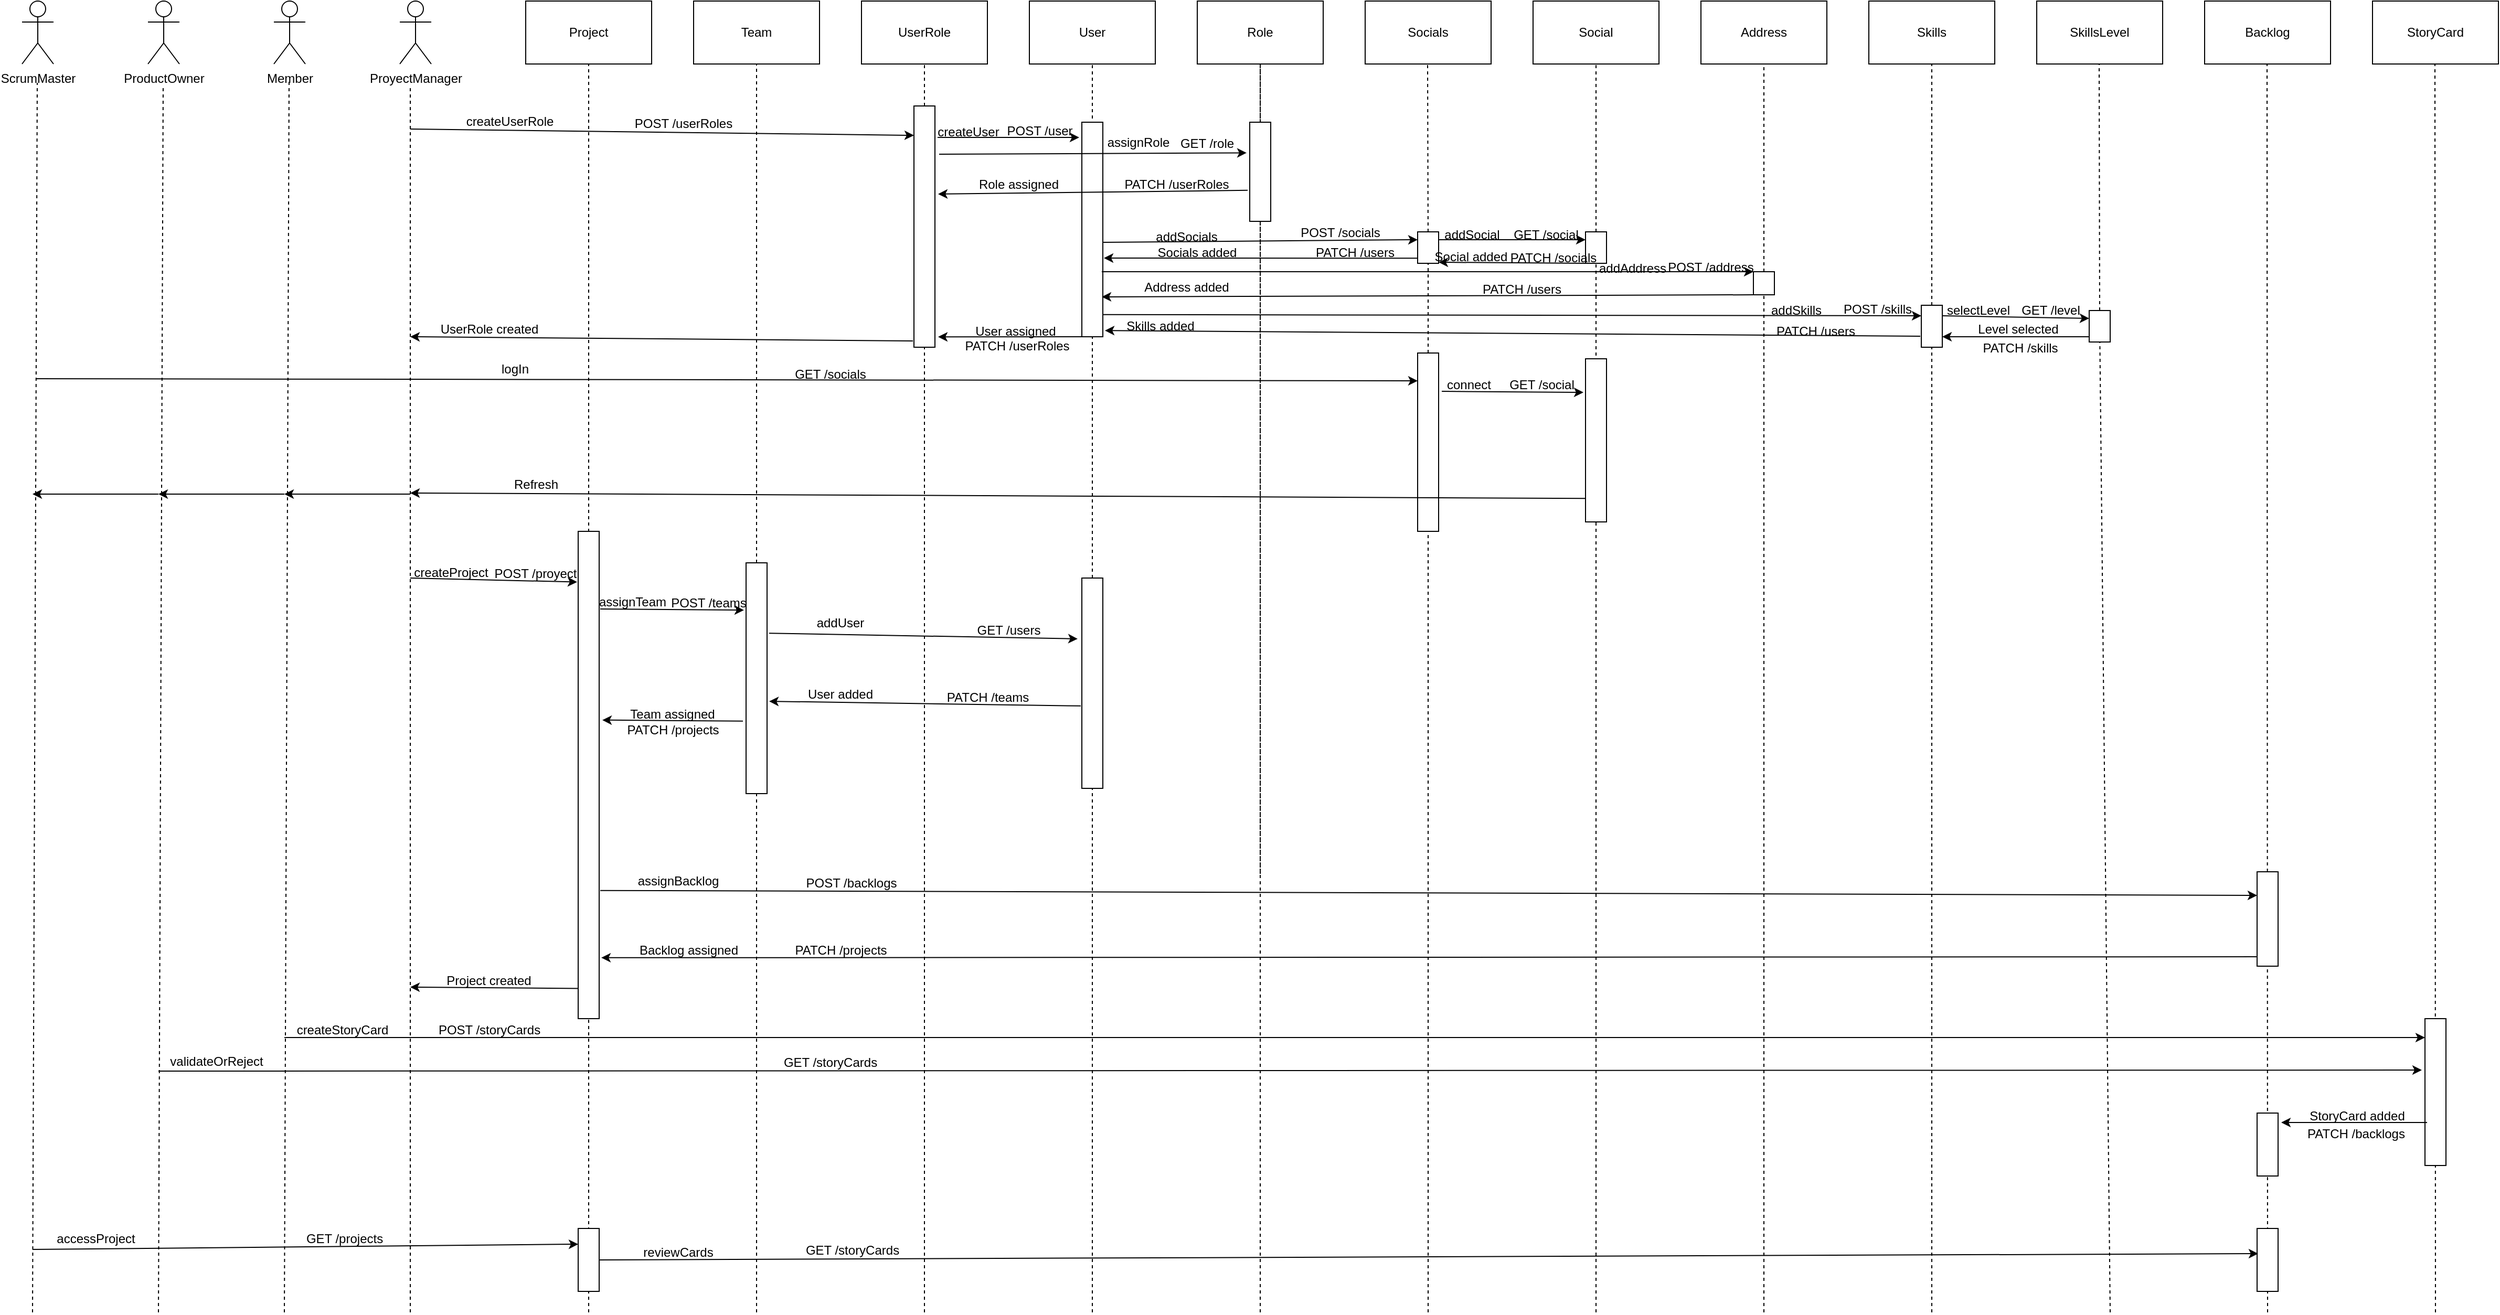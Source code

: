 <mxfile version="22.0.2" type="google">
  <diagram id="R2lEEEUBdFMjLlhIrx00" name="Page-1">
    <mxGraphModel grid="1" page="1" gridSize="10" guides="1" tooltips="1" connect="1" arrows="1" fold="1" pageScale="1" pageWidth="850" pageHeight="1100" math="0" shadow="0" extFonts="Permanent Marker^https://fonts.googleapis.com/css?family=Permanent+Marker">
      <root>
        <mxCell id="0" />
        <mxCell id="1" parent="0" />
        <mxCell id="2v5rbHpj_oHek1u_Qf7X-40" value="" style="edgeStyle=none;orthogonalLoop=1;jettySize=auto;html=1;rounded=0;exitX=0.15;exitY=0.9;exitDx=0;exitDy=0;exitPerimeter=0;entryX=1.1;entryY=0.875;entryDx=0;entryDy=0;entryPerimeter=0;" edge="1" parent="1" source="2v5rbHpj_oHek1u_Qf7X-35" target="cwFyzIeWrkFDfeEDFG0j-2">
          <mxGeometry width="100" relative="1" as="geometry">
            <mxPoint x="1340" y="910" as="sourcePoint" />
            <mxPoint x="840" y="900" as="targetPoint" />
            <Array as="points" />
          </mxGeometry>
        </mxCell>
        <mxCell id="2v5rbHpj_oHek1u_Qf7X-8" value="" style="endArrow=classic;html=1;rounded=0;entryX=0;entryY=0.25;entryDx=0;entryDy=0;exitX=1;exitY=0.897;exitDx=0;exitDy=0;exitPerimeter=0;" edge="1" parent="1" source="P4hTgr7oFE-vMmbrQz0E-50" target="2v5rbHpj_oHek1u_Qf7X-6">
          <mxGeometry width="50" height="50" relative="1" as="geometry">
            <mxPoint x="400" y="286.938" as="sourcePoint" />
            <mxPoint x="1182" y="284.5" as="targetPoint" />
          </mxGeometry>
        </mxCell>
        <mxCell id="P4hTgr7oFE-vMmbrQz0E-67" value="" style="endArrow=none;dashed=1;html=1;rounded=0;" edge="1" parent="1" target="P4hTgr7oFE-vMmbrQz0E-63">
          <mxGeometry width="50" height="50" relative="1" as="geometry">
            <mxPoint x="910" y="1240" as="sourcePoint" />
            <mxPoint x="909.5" y="54.5" as="targetPoint" />
          </mxGeometry>
        </mxCell>
        <mxCell id="P4hTgr7oFE-vMmbrQz0E-53" value="" style="endArrow=classic;html=1;rounded=0;entryX=1.15;entryY=0.957;entryDx=0;entryDy=0;entryPerimeter=0;exitX=0.05;exitY=1;exitDx=0;exitDy=0;exitPerimeter=0;" edge="1" parent="1" source="P4hTgr7oFE-vMmbrQz0E-50" target="P4hTgr7oFE-vMmbrQz0E-39">
          <mxGeometry width="50" height="50" relative="1" as="geometry">
            <mxPoint x="421" y="307.934" as="sourcePoint" />
            <mxPoint x="280" y="307" as="targetPoint" />
          </mxGeometry>
        </mxCell>
        <mxCell id="cwFyzIeWrkFDfeEDFG0j-12" value="" style="endArrow=none;dashed=1;html=1;rounded=0;" edge="1" parent="1">
          <mxGeometry width="50" height="50" relative="1" as="geometry">
            <mxPoint x="-50" y="1240" as="sourcePoint" />
            <mxPoint x="-50" y="50" as="targetPoint" />
          </mxGeometry>
        </mxCell>
        <mxCell id="cwFyzIeWrkFDfeEDFG0j-3" value="" style="endArrow=none;dashed=1;html=1;rounded=0;" edge="1" parent="1">
          <mxGeometry width="50" height="50" relative="1" as="geometry">
            <mxPoint x="-220" y="1240" as="sourcePoint" />
            <mxPoint x="-220" y="70" as="targetPoint" />
          </mxGeometry>
        </mxCell>
        <mxCell id="cwFyzIeWrkFDfeEDFG0j-5" value="" style="endArrow=classic;html=1;rounded=0;entryX=-0.05;entryY=0.104;entryDx=0;entryDy=0;entryPerimeter=0;" edge="1" parent="1" target="cwFyzIeWrkFDfeEDFG0j-2">
          <mxGeometry width="50" height="50" relative="1" as="geometry">
            <mxPoint x="-220" y="540" as="sourcePoint" />
            <mxPoint x="-110" y="630" as="targetPoint" />
          </mxGeometry>
        </mxCell>
        <mxCell id="cwFyzIeWrkFDfeEDFG0j-9" value="ProyectManager" style="shape=umlActor;verticalLabelPosition=bottom;verticalAlign=top;html=1;outlineConnect=0;" vertex="1" parent="1">
          <mxGeometry x="-230" y="-10" width="30" height="60" as="geometry" />
        </mxCell>
        <mxCell id="cwFyzIeWrkFDfeEDFG0j-15" value="" style="endArrow=none;dashed=1;html=1;rounded=0;" edge="1" parent="1" source="P4hTgr7oFE-vMmbrQz0E-6">
          <mxGeometry width="50" height="50" relative="1" as="geometry">
            <mxPoint x="110" y="822" as="sourcePoint" />
            <mxPoint x="110" y="50" as="targetPoint" />
          </mxGeometry>
        </mxCell>
        <mxCell id="cwFyzIeWrkFDfeEDFG0j-16" value="" style="endArrow=none;dashed=1;html=1;rounded=0;" edge="1" parent="1" source="P4hTgr7oFE-vMmbrQz0E-14">
          <mxGeometry width="50" height="50" relative="1" as="geometry">
            <mxPoint x="430" y="822" as="sourcePoint" />
            <mxPoint x="430" y="50" as="targetPoint" />
          </mxGeometry>
        </mxCell>
        <mxCell id="cwFyzIeWrkFDfeEDFG0j-17" value="" style="endArrow=none;dashed=1;html=1;rounded=0;" edge="1" parent="1">
          <mxGeometry width="50" height="50" relative="1" as="geometry">
            <mxPoint x="590" y="822" as="sourcePoint" />
            <mxPoint x="590" y="50" as="targetPoint" />
          </mxGeometry>
        </mxCell>
        <mxCell id="cwFyzIeWrkFDfeEDFG0j-18" value="" style="endArrow=none;dashed=1;html=1;rounded=0;" edge="1" parent="1" source="P4hTgr7oFE-vMmbrQz0E-46">
          <mxGeometry width="50" height="50" relative="1" as="geometry">
            <mxPoint x="590" y="822" as="sourcePoint" />
            <mxPoint x="590" y="50" as="targetPoint" />
          </mxGeometry>
        </mxCell>
        <mxCell id="cwFyzIeWrkFDfeEDFG0j-19" value="" style="endArrow=none;dashed=1;html=1;rounded=0;" edge="1" parent="1" source="P4hTgr7oFE-vMmbrQz0E-78">
          <mxGeometry width="50" height="50" relative="1" as="geometry">
            <mxPoint x="1070" y="822" as="sourcePoint" />
            <mxPoint x="1070" y="50" as="targetPoint" />
          </mxGeometry>
        </mxCell>
        <mxCell id="P4hTgr7oFE-vMmbrQz0E-1" value="Project" style="rounded=0;whiteSpace=wrap;html=1;" vertex="1" parent="1">
          <mxGeometry x="-110" y="-10" width="120" height="60" as="geometry" />
        </mxCell>
        <mxCell id="P4hTgr7oFE-vMmbrQz0E-2" value="createProject" style="text;html=1;strokeColor=none;fillColor=none;align=center;verticalAlign=middle;whiteSpace=wrap;rounded=0;" vertex="1" parent="1">
          <mxGeometry x="-211" y="520" width="60" height="30" as="geometry" />
        </mxCell>
        <mxCell id="P4hTgr7oFE-vMmbrQz0E-3" value="" style="endArrow=none;dashed=1;html=1;rounded=0;" edge="1" parent="1" target="cwFyzIeWrkFDfeEDFG0j-2">
          <mxGeometry width="50" height="50" relative="1" as="geometry">
            <mxPoint x="-50" y="775.5" as="sourcePoint" />
            <mxPoint x="-50" y="50" as="targetPoint" />
          </mxGeometry>
        </mxCell>
        <mxCell id="P4hTgr7oFE-vMmbrQz0E-4" value="" style="endArrow=classic;html=1;rounded=0;exitX=0.05;exitY=0.938;exitDx=0;exitDy=0;exitPerimeter=0;" edge="1" parent="1" source="cwFyzIeWrkFDfeEDFG0j-2">
          <mxGeometry width="50" height="50" relative="1" as="geometry">
            <mxPoint x="-120" y="690" as="sourcePoint" />
            <mxPoint x="-220" y="930" as="targetPoint" />
          </mxGeometry>
        </mxCell>
        <mxCell id="P4hTgr7oFE-vMmbrQz0E-5" value="Project created" style="text;html=1;strokeColor=none;fillColor=none;align=center;verticalAlign=middle;whiteSpace=wrap;rounded=0;" vertex="1" parent="1">
          <mxGeometry x="-190" y="909" width="90" height="30" as="geometry" />
        </mxCell>
        <mxCell id="P4hTgr7oFE-vMmbrQz0E-7" value="" style="endArrow=none;dashed=1;html=1;rounded=0;" edge="1" parent="1" target="P4hTgr7oFE-vMmbrQz0E-6">
          <mxGeometry width="50" height="50" relative="1" as="geometry">
            <mxPoint x="110" y="1240" as="sourcePoint" />
            <mxPoint x="110" y="50" as="targetPoint" />
          </mxGeometry>
        </mxCell>
        <mxCell id="P4hTgr7oFE-vMmbrQz0E-6" value="" style="rounded=0;whiteSpace=wrap;html=1;" vertex="1" parent="1">
          <mxGeometry x="100" y="525.5" width="20" height="220" as="geometry" />
        </mxCell>
        <mxCell id="P4hTgr7oFE-vMmbrQz0E-9" value="Team" style="rounded=0;whiteSpace=wrap;html=1;" vertex="1" parent="1">
          <mxGeometry x="50" y="-10" width="120" height="60" as="geometry" />
        </mxCell>
        <mxCell id="P4hTgr7oFE-vMmbrQz0E-10" value="" style="endArrow=classic;html=1;rounded=0;exitX=1.05;exitY=0.193;exitDx=0;exitDy=0;exitPerimeter=0;entryX=-0.1;entryY=0.205;entryDx=0;entryDy=0;entryPerimeter=0;" edge="1" parent="1" target="P4hTgr7oFE-vMmbrQz0E-6">
          <mxGeometry width="50" height="50" relative="1" as="geometry">
            <mxPoint x="-39" y="569.54" as="sourcePoint" />
            <mxPoint x="120" y="615.5" as="targetPoint" />
          </mxGeometry>
        </mxCell>
        <mxCell id="P4hTgr7oFE-vMmbrQz0E-11" value="assignTeam" style="text;html=1;strokeColor=none;fillColor=none;align=center;verticalAlign=middle;whiteSpace=wrap;rounded=0;" vertex="1" parent="1">
          <mxGeometry x="-38" y="547.5" width="60" height="30" as="geometry" />
        </mxCell>
        <mxCell id="P4hTgr7oFE-vMmbrQz0E-12" value="" style="endArrow=classic;html=1;rounded=0;entryX=1.15;entryY=0.571;entryDx=0;entryDy=0;entryPerimeter=0;exitX=-0.15;exitY=0.686;exitDx=0;exitDy=0;exitPerimeter=0;" edge="1" parent="1" source="P4hTgr7oFE-vMmbrQz0E-6">
          <mxGeometry width="50" height="50" relative="1" as="geometry">
            <mxPoint x="70" y="665.5" as="sourcePoint" />
            <mxPoint x="-37" y="675.38" as="targetPoint" />
          </mxGeometry>
        </mxCell>
        <mxCell id="P4hTgr7oFE-vMmbrQz0E-13" value="Team assigned" style="text;html=1;strokeColor=none;fillColor=none;align=center;verticalAlign=middle;whiteSpace=wrap;rounded=0;" vertex="1" parent="1">
          <mxGeometry x="-15" y="654.5" width="90" height="30" as="geometry" />
        </mxCell>
        <mxCell id="P4hTgr7oFE-vMmbrQz0E-15" value="Socials" style="rounded=0;whiteSpace=wrap;html=1;" vertex="1" parent="1">
          <mxGeometry x="690" y="-10" width="120" height="60" as="geometry" />
        </mxCell>
        <mxCell id="P4hTgr7oFE-vMmbrQz0E-17" value="" style="endArrow=none;dashed=1;html=1;rounded=0;" edge="1" parent="1" source="P4hTgr7oFE-vMmbrQz0E-61">
          <mxGeometry width="50" height="50" relative="1" as="geometry">
            <mxPoint x="749.5" y="820.5" as="sourcePoint" />
            <mxPoint x="749.5" y="49.5" as="targetPoint" />
          </mxGeometry>
        </mxCell>
        <mxCell id="P4hTgr7oFE-vMmbrQz0E-19" value="" style="endArrow=none;dashed=1;html=1;rounded=0;" edge="1" parent="1" target="P4hTgr7oFE-vMmbrQz0E-18">
          <mxGeometry width="50" height="50" relative="1" as="geometry">
            <mxPoint x="750" y="1240" as="sourcePoint" />
            <mxPoint x="749.5" y="54" as="targetPoint" />
          </mxGeometry>
        </mxCell>
        <mxCell id="P4hTgr7oFE-vMmbrQz0E-18" value="" style="rounded=0;whiteSpace=wrap;html=1;" vertex="1" parent="1">
          <mxGeometry x="740" y="325.5" width="20" height="170" as="geometry" />
        </mxCell>
        <mxCell id="P4hTgr7oFE-vMmbrQz0E-21" value="logIn" style="text;html=1;strokeColor=none;fillColor=none;align=center;verticalAlign=middle;whiteSpace=wrap;rounded=0;" vertex="1" parent="1">
          <mxGeometry x="-150" y="325.5" width="60" height="30" as="geometry" />
        </mxCell>
        <mxCell id="P4hTgr7oFE-vMmbrQz0E-23" value="Refresh" style="text;html=1;strokeColor=none;fillColor=none;align=center;verticalAlign=middle;whiteSpace=wrap;rounded=0;" vertex="1" parent="1">
          <mxGeometry x="-130" y="435.5" width="60" height="30" as="geometry" />
        </mxCell>
        <mxCell id="P4hTgr7oFE-vMmbrQz0E-24" value="Social" style="rounded=0;whiteSpace=wrap;html=1;" vertex="1" parent="1">
          <mxGeometry x="850" y="-10" width="120" height="60" as="geometry" />
        </mxCell>
        <mxCell id="P4hTgr7oFE-vMmbrQz0E-25" value="" style="endArrow=none;dashed=1;html=1;rounded=0;entryX=0.5;entryY=1;entryDx=0;entryDy=0;" edge="1" parent="1" source="P4hTgr7oFE-vMmbrQz0E-63" target="P4hTgr7oFE-vMmbrQz0E-24">
          <mxGeometry width="50" height="50" relative="1" as="geometry">
            <mxPoint x="909.5" y="825.5" as="sourcePoint" />
            <mxPoint x="909.5" y="54.5" as="targetPoint" />
          </mxGeometry>
        </mxCell>
        <mxCell id="P4hTgr7oFE-vMmbrQz0E-26" value="" style="rounded=0;whiteSpace=wrap;html=1;" vertex="1" parent="1">
          <mxGeometry x="900" y="331" width="20" height="155.5" as="geometry" />
        </mxCell>
        <mxCell id="P4hTgr7oFE-vMmbrQz0E-27" value="" style="endArrow=classic;html=1;rounded=0;exitX=1.15;exitY=0.215;exitDx=0;exitDy=0;exitPerimeter=0;entryX=-0.1;entryY=0.206;entryDx=0;entryDy=0;entryPerimeter=0;" edge="1" parent="1" source="P4hTgr7oFE-vMmbrQz0E-18" target="P4hTgr7oFE-vMmbrQz0E-26">
          <mxGeometry width="50" height="50" relative="1" as="geometry">
            <mxPoint x="800" y="511" as="sourcePoint" />
            <mxPoint x="890" y="391" as="targetPoint" />
          </mxGeometry>
        </mxCell>
        <mxCell id="P4hTgr7oFE-vMmbrQz0E-28" value="connect" style="text;html=1;strokeColor=none;fillColor=none;align=center;verticalAlign=middle;whiteSpace=wrap;rounded=0;" vertex="1" parent="1">
          <mxGeometry x="759" y="341" width="60" height="30" as="geometry" />
        </mxCell>
        <mxCell id="P4hTgr7oFE-vMmbrQz0E-29" value="User" style="rounded=0;whiteSpace=wrap;html=1;" vertex="1" parent="1">
          <mxGeometry x="370" y="-10" width="120" height="60" as="geometry" />
        </mxCell>
        <mxCell id="P4hTgr7oFE-vMmbrQz0E-30" value="" style="endArrow=none;dashed=1;html=1;rounded=0;" edge="1" parent="1" target="P4hTgr7oFE-vMmbrQz0E-14">
          <mxGeometry width="50" height="50" relative="1" as="geometry">
            <mxPoint x="430" y="1240" as="sourcePoint" />
            <mxPoint x="430" y="50" as="targetPoint" />
          </mxGeometry>
        </mxCell>
        <mxCell id="P4hTgr7oFE-vMmbrQz0E-14" value="" style="rounded=0;whiteSpace=wrap;html=1;" vertex="1" parent="1">
          <mxGeometry x="420" y="540" width="20" height="200.5" as="geometry" />
        </mxCell>
        <mxCell id="P4hTgr7oFE-vMmbrQz0E-31" value="" style="endArrow=classic;html=1;rounded=0;entryX=-0.2;entryY=0.289;entryDx=0;entryDy=0;exitX=1.1;exitY=0.305;exitDx=0;exitDy=0;exitPerimeter=0;entryPerimeter=0;" edge="1" parent="1" source="P4hTgr7oFE-vMmbrQz0E-6" target="P4hTgr7oFE-vMmbrQz0E-14">
          <mxGeometry width="50" height="50" relative="1" as="geometry">
            <mxPoint x="30" y="625.5" as="sourcePoint" />
            <mxPoint x="80" y="575.5" as="targetPoint" />
          </mxGeometry>
        </mxCell>
        <mxCell id="P4hTgr7oFE-vMmbrQz0E-32" value="addUser" style="text;html=1;strokeColor=none;fillColor=none;align=center;verticalAlign=middle;whiteSpace=wrap;rounded=0;" vertex="1" parent="1">
          <mxGeometry x="160" y="567.5" width="60" height="30" as="geometry" />
        </mxCell>
        <mxCell id="P4hTgr7oFE-vMmbrQz0E-33" value="User added" style="text;html=1;strokeColor=none;fillColor=none;align=center;verticalAlign=middle;whiteSpace=wrap;rounded=0;" vertex="1" parent="1">
          <mxGeometry x="155" y="635.5" width="70" height="30" as="geometry" />
        </mxCell>
        <mxCell id="P4hTgr7oFE-vMmbrQz0E-34" value="" style="endArrow=classic;html=1;rounded=0;exitX=-0.05;exitY=0.608;exitDx=0;exitDy=0;exitPerimeter=0;entryX=1.1;entryY=0.6;entryDx=0;entryDy=0;entryPerimeter=0;" edge="1" parent="1" source="P4hTgr7oFE-vMmbrQz0E-14" target="P4hTgr7oFE-vMmbrQz0E-6">
          <mxGeometry width="50" height="50" relative="1" as="geometry">
            <mxPoint x="-40" y="625.5" as="sourcePoint" />
            <mxPoint x="130" y="655.5" as="targetPoint" />
          </mxGeometry>
        </mxCell>
        <mxCell id="P4hTgr7oFE-vMmbrQz0E-35" value="" style="endArrow=none;dashed=1;html=1;rounded=0;" edge="1" parent="1" source="P4hTgr7oFE-vMmbrQz0E-39">
          <mxGeometry width="50" height="50" relative="1" as="geometry">
            <mxPoint x="270" y="820" as="sourcePoint" />
            <mxPoint x="270" y="50" as="targetPoint" />
          </mxGeometry>
        </mxCell>
        <mxCell id="P4hTgr7oFE-vMmbrQz0E-36" value="UserRole" style="rounded=0;whiteSpace=wrap;html=1;" vertex="1" parent="1">
          <mxGeometry x="210" y="-10" width="120" height="60" as="geometry" />
        </mxCell>
        <mxCell id="P4hTgr7oFE-vMmbrQz0E-38" value="" style="endArrow=classic;html=1;rounded=0;entryX=0;entryY=0.122;entryDx=0;entryDy=0;entryPerimeter=0;" edge="1" parent="1" target="P4hTgr7oFE-vMmbrQz0E-39">
          <mxGeometry width="50" height="50" relative="1" as="geometry">
            <mxPoint x="-220" y="112" as="sourcePoint" />
            <mxPoint x="380" y="180" as="targetPoint" />
          </mxGeometry>
        </mxCell>
        <mxCell id="P4hTgr7oFE-vMmbrQz0E-40" value="" style="endArrow=none;dashed=1;html=1;rounded=0;" edge="1" parent="1" target="P4hTgr7oFE-vMmbrQz0E-39">
          <mxGeometry width="50" height="50" relative="1" as="geometry">
            <mxPoint x="270" y="1240" as="sourcePoint" />
            <mxPoint x="270" y="50" as="targetPoint" />
          </mxGeometry>
        </mxCell>
        <mxCell id="P4hTgr7oFE-vMmbrQz0E-39" value="" style="rounded=0;whiteSpace=wrap;html=1;" vertex="1" parent="1">
          <mxGeometry x="260" y="90" width="20" height="230" as="geometry" />
        </mxCell>
        <mxCell id="P4hTgr7oFE-vMmbrQz0E-42" value="createUserRole" style="text;html=1;strokeColor=none;fillColor=none;align=center;verticalAlign=middle;whiteSpace=wrap;rounded=0;" vertex="1" parent="1">
          <mxGeometry x="-170" y="90" width="90" height="30" as="geometry" />
        </mxCell>
        <mxCell id="P4hTgr7oFE-vMmbrQz0E-43" value="" style="endArrow=classic;html=1;rounded=0;exitX=1.1;exitY=0.2;exitDx=0;exitDy=0;exitPerimeter=0;entryX=-0.15;entryY=0.149;entryDx=0;entryDy=0;entryPerimeter=0;" edge="1" parent="1">
          <mxGeometry width="50" height="50" relative="1" as="geometry">
            <mxPoint x="282.5" y="120.03" as="sourcePoint" />
            <mxPoint x="417.5" y="120.0" as="targetPoint" />
          </mxGeometry>
        </mxCell>
        <mxCell id="P4hTgr7oFE-vMmbrQz0E-44" value="createUser" style="text;html=1;strokeColor=none;fillColor=none;align=center;verticalAlign=middle;whiteSpace=wrap;rounded=0;" vertex="1" parent="1">
          <mxGeometry x="282" y="100" width="60" height="30" as="geometry" />
        </mxCell>
        <mxCell id="P4hTgr7oFE-vMmbrQz0E-45" value="Role" style="rounded=0;whiteSpace=wrap;html=1;" vertex="1" parent="1">
          <mxGeometry x="530" y="-10" width="120" height="60" as="geometry" />
        </mxCell>
        <mxCell id="P4hTgr7oFE-vMmbrQz0E-47" value="" style="endArrow=none;dashed=1;html=1;rounded=0;" edge="1" parent="1" target="P4hTgr7oFE-vMmbrQz0E-46">
          <mxGeometry width="50" height="50" relative="1" as="geometry">
            <mxPoint x="590" y="1240" as="sourcePoint" />
            <mxPoint x="590" y="50" as="targetPoint" />
          </mxGeometry>
        </mxCell>
        <mxCell id="P4hTgr7oFE-vMmbrQz0E-46" value="" style="rounded=0;whiteSpace=wrap;html=1;" vertex="1" parent="1">
          <mxGeometry x="580" y="105.5" width="20" height="94.5" as="geometry" />
        </mxCell>
        <mxCell id="P4hTgr7oFE-vMmbrQz0E-20" value="" style="endArrow=classic;html=1;rounded=0;entryX=-0.15;entryY=0.156;entryDx=0;entryDy=0;entryPerimeter=0;" edge="1" parent="1">
          <mxGeometry width="50" height="50" relative="1" as="geometry">
            <mxPoint x="-577" y="350" as="sourcePoint" />
            <mxPoint x="740" y="352.02" as="targetPoint" />
          </mxGeometry>
        </mxCell>
        <mxCell id="P4hTgr7oFE-vMmbrQz0E-22" value="" style="endArrow=classic;html=1;rounded=0;exitX=0;exitY=0.856;exitDx=0;exitDy=0;exitPerimeter=0;" edge="1" parent="1" source="P4hTgr7oFE-vMmbrQz0E-26">
          <mxGeometry width="50" height="50" relative="1" as="geometry">
            <mxPoint x="26" y="458.56" as="sourcePoint" />
            <mxPoint x="-220" y="459" as="targetPoint" />
          </mxGeometry>
        </mxCell>
        <mxCell id="P4hTgr7oFE-vMmbrQz0E-50" value="" style="rounded=0;whiteSpace=wrap;html=1;" vertex="1" parent="1">
          <mxGeometry x="420" y="105.5" width="20" height="204.5" as="geometry" />
        </mxCell>
        <mxCell id="P4hTgr7oFE-vMmbrQz0E-51" value="User assigned" style="text;html=1;strokeColor=none;fillColor=none;align=center;verticalAlign=middle;whiteSpace=wrap;rounded=0;" vertex="1" parent="1">
          <mxGeometry x="317" y="290" width="80" height="30" as="geometry" />
        </mxCell>
        <mxCell id="P4hTgr7oFE-vMmbrQz0E-54" value="" style="endArrow=classic;html=1;rounded=0;entryX=-0.15;entryY=0.309;entryDx=0;entryDy=0;entryPerimeter=0;exitX=1.2;exitY=0.2;exitDx=0;exitDy=0;exitPerimeter=0;" edge="1" parent="1" source="P4hTgr7oFE-vMmbrQz0E-39" target="P4hTgr7oFE-vMmbrQz0E-46">
          <mxGeometry width="50" height="50" relative="1" as="geometry">
            <mxPoint x="290" y="144" as="sourcePoint" />
            <mxPoint x="574" y="130" as="targetPoint" />
          </mxGeometry>
        </mxCell>
        <mxCell id="P4hTgr7oFE-vMmbrQz0E-55" value="assignRole" style="text;html=1;strokeColor=none;fillColor=none;align=center;verticalAlign=middle;whiteSpace=wrap;rounded=0;" vertex="1" parent="1">
          <mxGeometry x="444" y="110" width="60" height="30" as="geometry" />
        </mxCell>
        <mxCell id="P4hTgr7oFE-vMmbrQz0E-57" value="" style="endArrow=classic;html=1;rounded=0;entryX=1.15;entryY=0.365;entryDx=0;entryDy=0;entryPerimeter=0;exitX=-0.1;exitY=0.687;exitDx=0;exitDy=0;exitPerimeter=0;" edge="1" parent="1" source="P4hTgr7oFE-vMmbrQz0E-46" target="P4hTgr7oFE-vMmbrQz0E-39">
          <mxGeometry width="50" height="50" relative="1" as="geometry">
            <mxPoint x="560" y="220" as="sourcePoint" />
            <mxPoint x="290" y="219" as="targetPoint" />
          </mxGeometry>
        </mxCell>
        <mxCell id="P4hTgr7oFE-vMmbrQz0E-58" value="Role assigned" style="text;html=1;strokeColor=none;fillColor=none;align=center;verticalAlign=middle;whiteSpace=wrap;rounded=0;" vertex="1" parent="1">
          <mxGeometry x="320" y="150" width="80" height="30" as="geometry" />
        </mxCell>
        <mxCell id="P4hTgr7oFE-vMmbrQz0E-62" value="" style="endArrow=none;dashed=1;html=1;rounded=0;" edge="1" parent="1" source="P4hTgr7oFE-vMmbrQz0E-18" target="P4hTgr7oFE-vMmbrQz0E-61">
          <mxGeometry width="50" height="50" relative="1" as="geometry">
            <mxPoint x="750" y="326" as="sourcePoint" />
            <mxPoint x="749.5" y="49.5" as="targetPoint" />
          </mxGeometry>
        </mxCell>
        <mxCell id="P4hTgr7oFE-vMmbrQz0E-61" value="" style="rounded=0;whiteSpace=wrap;html=1;" vertex="1" parent="1">
          <mxGeometry x="740" y="210" width="20" height="30" as="geometry" />
        </mxCell>
        <mxCell id="P4hTgr7oFE-vMmbrQz0E-64" value="" style="endArrow=classic;html=1;rounded=0;exitX=1.1;exitY=0.2;exitDx=0;exitDy=0;exitPerimeter=0;entryX=0;entryY=0.25;entryDx=0;entryDy=0;" edge="1" parent="1" target="P4hTgr7oFE-vMmbrQz0E-61">
          <mxGeometry width="50" height="50" relative="1" as="geometry">
            <mxPoint x="440" y="220.03" as="sourcePoint" />
            <mxPoint x="575" y="220.0" as="targetPoint" />
          </mxGeometry>
        </mxCell>
        <mxCell id="P4hTgr7oFE-vMmbrQz0E-65" value="" style="endArrow=classic;html=1;rounded=0;entryX=1.05;entryY=0.633;entryDx=0;entryDy=0;entryPerimeter=0;exitX=0;exitY=0.838;exitDx=0;exitDy=0;exitPerimeter=0;" edge="1" parent="1" source="P4hTgr7oFE-vMmbrQz0E-61" target="P4hTgr7oFE-vMmbrQz0E-50">
          <mxGeometry width="50" height="50" relative="1" as="geometry">
            <mxPoint x="581" y="241" as="sourcePoint" />
            <mxPoint x="440" y="240" as="targetPoint" />
          </mxGeometry>
        </mxCell>
        <mxCell id="P4hTgr7oFE-vMmbrQz0E-66" value="addSocials" style="text;html=1;strokeColor=none;fillColor=none;align=center;verticalAlign=middle;whiteSpace=wrap;rounded=0;" vertex="1" parent="1">
          <mxGeometry x="490" y="200" width="60" height="30" as="geometry" />
        </mxCell>
        <mxCell id="P4hTgr7oFE-vMmbrQz0E-63" value="" style="rounded=0;whiteSpace=wrap;html=1;" vertex="1" parent="1">
          <mxGeometry x="900" y="210" width="20" height="30" as="geometry" />
        </mxCell>
        <mxCell id="P4hTgr7oFE-vMmbrQz0E-68" value="" style="endArrow=classic;html=1;rounded=0;exitX=1;exitY=0.25;exitDx=0;exitDy=0;entryX=0;entryY=0.25;entryDx=0;entryDy=0;" edge="1" parent="1" source="P4hTgr7oFE-vMmbrQz0E-61" target="P4hTgr7oFE-vMmbrQz0E-63">
          <mxGeometry width="50" height="50" relative="1" as="geometry">
            <mxPoint x="760.5" y="240" as="sourcePoint" />
            <mxPoint x="870" y="242" as="targetPoint" />
          </mxGeometry>
        </mxCell>
        <mxCell id="P4hTgr7oFE-vMmbrQz0E-69" value="" style="endArrow=classic;html=1;rounded=0;entryX=1.15;entryY=0.824;entryDx=0;entryDy=0;entryPerimeter=0;" edge="1" parent="1">
          <mxGeometry width="50" height="50" relative="1" as="geometry">
            <mxPoint x="900" y="240" as="sourcePoint" />
            <mxPoint x="760" y="239" as="targetPoint" />
          </mxGeometry>
        </mxCell>
        <mxCell id="P4hTgr7oFE-vMmbrQz0E-70" value="Socials added" style="text;html=1;strokeColor=none;fillColor=none;align=center;verticalAlign=middle;whiteSpace=wrap;rounded=0;" vertex="1" parent="1">
          <mxGeometry x="480" y="215" width="100" height="30" as="geometry" />
        </mxCell>
        <mxCell id="P4hTgr7oFE-vMmbrQz0E-71" value="addSocial" style="text;html=1;strokeColor=none;fillColor=none;align=center;verticalAlign=middle;whiteSpace=wrap;rounded=0;" vertex="1" parent="1">
          <mxGeometry x="762" y="198" width="60" height="30" as="geometry" />
        </mxCell>
        <mxCell id="P4hTgr7oFE-vMmbrQz0E-72" value="Social added" style="text;html=1;strokeColor=none;fillColor=none;align=center;verticalAlign=middle;whiteSpace=wrap;rounded=0;" vertex="1" parent="1">
          <mxGeometry x="741" y="219" width="100" height="30" as="geometry" />
        </mxCell>
        <mxCell id="P4hTgr7oFE-vMmbrQz0E-77" value="Address" style="rounded=0;whiteSpace=wrap;html=1;" vertex="1" parent="1">
          <mxGeometry x="1010" y="-10" width="120" height="60" as="geometry" />
        </mxCell>
        <mxCell id="P4hTgr7oFE-vMmbrQz0E-79" value="" style="endArrow=none;dashed=1;html=1;rounded=0;" edge="1" parent="1" target="P4hTgr7oFE-vMmbrQz0E-78">
          <mxGeometry width="50" height="50" relative="1" as="geometry">
            <mxPoint x="1070" y="1240" as="sourcePoint" />
            <mxPoint x="1070" y="50" as="targetPoint" />
          </mxGeometry>
        </mxCell>
        <mxCell id="P4hTgr7oFE-vMmbrQz0E-78" value="" style="rounded=0;whiteSpace=wrap;html=1;" vertex="1" parent="1">
          <mxGeometry x="1060" y="248" width="20" height="22" as="geometry" />
        </mxCell>
        <mxCell id="P4hTgr7oFE-vMmbrQz0E-81" value="" style="endArrow=none;dashed=1;html=1;rounded=0;" edge="1" parent="1" source="2v5rbHpj_oHek1u_Qf7X-6">
          <mxGeometry width="50" height="50" relative="1" as="geometry">
            <mxPoint x="1230" y="820" as="sourcePoint" />
            <mxPoint x="1230" y="50" as="targetPoint" />
          </mxGeometry>
        </mxCell>
        <mxCell id="P4hTgr7oFE-vMmbrQz0E-82" value="Skills" style="rounded=0;whiteSpace=wrap;html=1;" vertex="1" parent="1">
          <mxGeometry x="1170" y="-10" width="120" height="60" as="geometry" />
        </mxCell>
        <mxCell id="2v5rbHpj_oHek1u_Qf7X-1" value="" style="endArrow=classic;html=1;rounded=0;entryX=0;entryY=0;entryDx=0;entryDy=0;exitX=0.95;exitY=0.697;exitDx=0;exitDy=0;exitPerimeter=0;" edge="1" parent="1" source="P4hTgr7oFE-vMmbrQz0E-50" target="P4hTgr7oFE-vMmbrQz0E-78">
          <mxGeometry width="50" height="50" relative="1" as="geometry">
            <mxPoint x="520" y="259" as="sourcePoint" />
            <mxPoint x="985" y="301" as="targetPoint" />
          </mxGeometry>
        </mxCell>
        <mxCell id="2v5rbHpj_oHek1u_Qf7X-3" value="addAddress" style="text;html=1;strokeColor=none;fillColor=none;align=center;verticalAlign=middle;whiteSpace=wrap;rounded=0;" vertex="1" parent="1">
          <mxGeometry x="915" y="230" width="60" height="30" as="geometry" />
        </mxCell>
        <mxCell id="2v5rbHpj_oHek1u_Qf7X-4" value="" style="endArrow=classic;html=1;rounded=0;exitX=0;exitY=1;exitDx=0;exitDy=0;entryX=0.95;entryY=0.814;entryDx=0;entryDy=0;entryPerimeter=0;" edge="1" parent="1" source="P4hTgr7oFE-vMmbrQz0E-78" target="P4hTgr7oFE-vMmbrQz0E-50">
          <mxGeometry width="50" height="50" relative="1" as="geometry">
            <mxPoint x="980" y="160" as="sourcePoint" />
            <mxPoint x="800" y="280" as="targetPoint" />
          </mxGeometry>
        </mxCell>
        <mxCell id="2v5rbHpj_oHek1u_Qf7X-5" value="Address added" style="text;html=1;strokeColor=none;fillColor=none;align=center;verticalAlign=middle;whiteSpace=wrap;rounded=0;" vertex="1" parent="1">
          <mxGeometry x="470" y="248" width="100" height="30" as="geometry" />
        </mxCell>
        <mxCell id="2v5rbHpj_oHek1u_Qf7X-7" value="" style="endArrow=none;dashed=1;html=1;rounded=0;" edge="1" parent="1" target="2v5rbHpj_oHek1u_Qf7X-6">
          <mxGeometry width="50" height="50" relative="1" as="geometry">
            <mxPoint x="1230" y="1240" as="sourcePoint" />
            <mxPoint x="1230" y="50" as="targetPoint" />
          </mxGeometry>
        </mxCell>
        <mxCell id="2v5rbHpj_oHek1u_Qf7X-6" value="" style="rounded=0;whiteSpace=wrap;html=1;" vertex="1" parent="1">
          <mxGeometry x="1220" y="280" width="20" height="40" as="geometry" />
        </mxCell>
        <mxCell id="2v5rbHpj_oHek1u_Qf7X-9" value="" style="endArrow=classic;html=1;rounded=0;exitX=0;exitY=0.75;exitDx=0;exitDy=0;entryX=1.1;entryY=0.971;entryDx=0;entryDy=0;entryPerimeter=0;" edge="1" parent="1" target="P4hTgr7oFE-vMmbrQz0E-50">
          <mxGeometry width="50" height="50" relative="1" as="geometry">
            <mxPoint x="1219" y="309.5" as="sourcePoint" />
            <mxPoint x="530" y="330" as="targetPoint" />
          </mxGeometry>
        </mxCell>
        <mxCell id="2v5rbHpj_oHek1u_Qf7X-10" value="addSkills" style="text;html=1;strokeColor=none;fillColor=none;align=center;verticalAlign=middle;whiteSpace=wrap;rounded=0;" vertex="1" parent="1">
          <mxGeometry x="1071" y="270" width="60" height="30" as="geometry" />
        </mxCell>
        <mxCell id="2v5rbHpj_oHek1u_Qf7X-11" value="Skills added" style="text;html=1;strokeColor=none;fillColor=none;align=center;verticalAlign=middle;whiteSpace=wrap;rounded=0;" vertex="1" parent="1">
          <mxGeometry x="460" y="285" width="70" height="30" as="geometry" />
        </mxCell>
        <mxCell id="2v5rbHpj_oHek1u_Qf7X-13" value="SkillsLevel" style="whiteSpace=wrap;html=1;" vertex="1" parent="1">
          <mxGeometry x="1330" y="-10" width="120" height="60" as="geometry" />
        </mxCell>
        <mxCell id="2v5rbHpj_oHek1u_Qf7X-14" value="" style="endArrow=none;dashed=1;html=1;rounded=0;" edge="1" parent="1" source="2v5rbHpj_oHek1u_Qf7X-15">
          <mxGeometry width="50" height="50" relative="1" as="geometry">
            <mxPoint x="1390" y="821" as="sourcePoint" />
            <mxPoint x="1389.5" y="50" as="targetPoint" />
          </mxGeometry>
        </mxCell>
        <mxCell id="2v5rbHpj_oHek1u_Qf7X-16" value="" style="endArrow=none;dashed=1;html=1;rounded=0;" edge="1" parent="1" target="2v5rbHpj_oHek1u_Qf7X-15">
          <mxGeometry width="50" height="50" relative="1" as="geometry">
            <mxPoint x="1400" y="1240" as="sourcePoint" />
            <mxPoint x="1389.5" y="50" as="targetPoint" />
          </mxGeometry>
        </mxCell>
        <mxCell id="2v5rbHpj_oHek1u_Qf7X-15" value="" style="whiteSpace=wrap;html=1;" vertex="1" parent="1">
          <mxGeometry x="1380" y="285" width="20" height="30" as="geometry" />
        </mxCell>
        <mxCell id="2v5rbHpj_oHek1u_Qf7X-17" value="" style="edgeStyle=none;orthogonalLoop=1;jettySize=auto;html=1;rounded=0;entryX=0;entryY=0.25;entryDx=0;entryDy=0;exitX=1;exitY=0.25;exitDx=0;exitDy=0;" edge="1" parent="1" source="2v5rbHpj_oHek1u_Qf7X-6" target="2v5rbHpj_oHek1u_Qf7X-15">
          <mxGeometry width="100" relative="1" as="geometry">
            <mxPoint x="1260" y="290" as="sourcePoint" />
            <mxPoint x="1360" y="290" as="targetPoint" />
            <Array as="points" />
          </mxGeometry>
        </mxCell>
        <mxCell id="2v5rbHpj_oHek1u_Qf7X-18" value="selectLevel" style="text;html=1;align=center;verticalAlign=middle;resizable=0;points=[];autosize=1;strokeColor=none;fillColor=none;" vertex="1" parent="1">
          <mxGeometry x="1234" y="270" width="80" height="30" as="geometry" />
        </mxCell>
        <mxCell id="2v5rbHpj_oHek1u_Qf7X-19" value="Level selected" style="text;html=1;align=center;verticalAlign=middle;resizable=0;points=[];autosize=1;strokeColor=none;fillColor=none;" vertex="1" parent="1">
          <mxGeometry x="1262" y="288" width="100" height="30" as="geometry" />
        </mxCell>
        <mxCell id="2v5rbHpj_oHek1u_Qf7X-20" value="" style="edgeStyle=none;orthogonalLoop=1;jettySize=auto;html=1;rounded=0;entryX=1;entryY=0.75;entryDx=0;entryDy=0;" edge="1" parent="1" target="2v5rbHpj_oHek1u_Qf7X-6">
          <mxGeometry width="100" relative="1" as="geometry">
            <mxPoint x="1380" y="310" as="sourcePoint" />
            <mxPoint x="1310" y="320" as="targetPoint" />
            <Array as="points" />
          </mxGeometry>
        </mxCell>
        <mxCell id="2v5rbHpj_oHek1u_Qf7X-21" value="Member" style="shape=umlActor;verticalLabelPosition=bottom;verticalAlign=top;html=1;outlineConnect=0;" vertex="1" parent="1">
          <mxGeometry x="-350" y="-10" width="30" height="60" as="geometry" />
        </mxCell>
        <mxCell id="2v5rbHpj_oHek1u_Qf7X-22" value="" style="endArrow=none;dashed=1;html=1;rounded=0;" edge="1" parent="1">
          <mxGeometry width="50" height="50" relative="1" as="geometry">
            <mxPoint x="-340" y="1240" as="sourcePoint" />
            <mxPoint x="-335.5" y="65" as="targetPoint" />
          </mxGeometry>
        </mxCell>
        <mxCell id="2v5rbHpj_oHek1u_Qf7X-28" value="" style="edgeStyle=none;orthogonalLoop=1;jettySize=auto;html=1;rounded=0;" edge="1" parent="1">
          <mxGeometry width="100" relative="1" as="geometry">
            <mxPoint x="-220" y="460" as="sourcePoint" />
            <mxPoint x="-340" y="460" as="targetPoint" />
            <Array as="points" />
          </mxGeometry>
        </mxCell>
        <mxCell id="2v5rbHpj_oHek1u_Qf7X-29" value="Backlog" style="whiteSpace=wrap;html=1;" vertex="1" parent="1">
          <mxGeometry x="1490" y="-10" width="120" height="60" as="geometry" />
        </mxCell>
        <mxCell id="2v5rbHpj_oHek1u_Qf7X-30" value="StoryCard" style="whiteSpace=wrap;html=1;" vertex="1" parent="1">
          <mxGeometry x="1650" y="-10" width="120" height="60" as="geometry" />
        </mxCell>
        <mxCell id="2v5rbHpj_oHek1u_Qf7X-31" value="" style="endArrow=none;dashed=1;html=1;rounded=0;" edge="1" parent="1">
          <mxGeometry width="50" height="50" relative="1" as="geometry">
            <mxPoint x="1550" y="1240" as="sourcePoint" />
            <mxPoint x="1549.5" y="50" as="targetPoint" />
          </mxGeometry>
        </mxCell>
        <mxCell id="2v5rbHpj_oHek1u_Qf7X-32" value="" style="endArrow=none;dashed=1;html=1;rounded=0;" edge="1" parent="1">
          <mxGeometry width="50" height="50" relative="1" as="geometry">
            <mxPoint x="1710" y="1240" as="sourcePoint" />
            <mxPoint x="1709.5" y="50" as="targetPoint" />
          </mxGeometry>
        </mxCell>
        <mxCell id="2v5rbHpj_oHek1u_Qf7X-34" value="" style="whiteSpace=wrap;html=1;" vertex="1" parent="1">
          <mxGeometry x="1700" y="960" width="20" height="140" as="geometry" />
        </mxCell>
        <mxCell id="2v5rbHpj_oHek1u_Qf7X-35" value="" style="whiteSpace=wrap;html=1;" vertex="1" parent="1">
          <mxGeometry x="1540" y="820" width="20" height="90" as="geometry" />
        </mxCell>
        <mxCell id="2v5rbHpj_oHek1u_Qf7X-37" value="" style="endArrow=none;dashed=1;html=1;rounded=0;" edge="1" parent="1">
          <mxGeometry width="50" height="50" relative="1" as="geometry">
            <mxPoint x="-50" y="822" as="sourcePoint" />
            <mxPoint x="-50" y="775.5" as="targetPoint" />
          </mxGeometry>
        </mxCell>
        <mxCell id="cwFyzIeWrkFDfeEDFG0j-2" value="" style="rounded=0;whiteSpace=wrap;html=1;" vertex="1" parent="1">
          <mxGeometry x="-60" y="495.5" width="20" height="464.5" as="geometry" />
        </mxCell>
        <mxCell id="2v5rbHpj_oHek1u_Qf7X-38" value="" style="edgeStyle=none;orthogonalLoop=1;jettySize=auto;html=1;rounded=0;exitX=1.05;exitY=0.737;exitDx=0;exitDy=0;exitPerimeter=0;entryX=0;entryY=0.25;entryDx=0;entryDy=0;" edge="1" parent="1" source="cwFyzIeWrkFDfeEDFG0j-2" target="2v5rbHpj_oHek1u_Qf7X-35">
          <mxGeometry width="100" relative="1" as="geometry">
            <mxPoint x="-10" y="940" as="sourcePoint" />
            <mxPoint x="90" y="940" as="targetPoint" />
            <Array as="points" />
          </mxGeometry>
        </mxCell>
        <mxCell id="2v5rbHpj_oHek1u_Qf7X-39" value="assignBacklog" style="text;html=1;align=center;verticalAlign=middle;resizable=0;points=[];autosize=1;strokeColor=none;fillColor=none;" vertex="1" parent="1">
          <mxGeometry x="-15" y="814" width="100" height="30" as="geometry" />
        </mxCell>
        <mxCell id="2v5rbHpj_oHek1u_Qf7X-41" value="Backlog assigned" style="text;html=1;align=center;verticalAlign=middle;resizable=0;points=[];autosize=1;strokeColor=none;fillColor=none;" vertex="1" parent="1">
          <mxGeometry x="-15" y="880" width="120" height="30" as="geometry" />
        </mxCell>
        <mxCell id="2v5rbHpj_oHek1u_Qf7X-42" value="" style="edgeStyle=none;orthogonalLoop=1;jettySize=auto;html=1;rounded=0;entryX=0;entryY=0.129;entryDx=0;entryDy=0;entryPerimeter=0;" edge="1" parent="1" target="2v5rbHpj_oHek1u_Qf7X-34">
          <mxGeometry width="100" relative="1" as="geometry">
            <mxPoint x="-340" y="978" as="sourcePoint" />
            <mxPoint x="1530" y="980" as="targetPoint" />
            <Array as="points" />
          </mxGeometry>
        </mxCell>
        <mxCell id="2v5rbHpj_oHek1u_Qf7X-43" value="createStoryCard" style="text;html=1;align=center;verticalAlign=middle;resizable=0;points=[];autosize=1;strokeColor=none;fillColor=none;" vertex="1" parent="1">
          <mxGeometry x="-340" y="956" width="110" height="30" as="geometry" />
        </mxCell>
        <mxCell id="2v5rbHpj_oHek1u_Qf7X-44" value="" style="whiteSpace=wrap;html=1;" vertex="1" parent="1">
          <mxGeometry x="1540" y="1050" width="20" height="60" as="geometry" />
        </mxCell>
        <mxCell id="2v5rbHpj_oHek1u_Qf7X-45" value="ProductOwner" style="shape=umlActor;verticalLabelPosition=bottom;verticalAlign=top;html=1;outlineConnect=0;" vertex="1" parent="1">
          <mxGeometry x="-470" y="-10" width="30" height="60" as="geometry" />
        </mxCell>
        <mxCell id="2v5rbHpj_oHek1u_Qf7X-46" value="ScrumMaster" style="shape=umlActor;verticalLabelPosition=bottom;verticalAlign=top;html=1;outlineConnect=0;" vertex="1" parent="1">
          <mxGeometry x="-590" y="-10" width="30" height="60" as="geometry" />
        </mxCell>
        <mxCell id="2v5rbHpj_oHek1u_Qf7X-47" value="" style="endArrow=none;dashed=1;html=1;rounded=0;" edge="1" parent="1">
          <mxGeometry width="50" height="50" relative="1" as="geometry">
            <mxPoint x="-460" y="1240" as="sourcePoint" />
            <mxPoint x="-455.5" y="70" as="targetPoint" />
          </mxGeometry>
        </mxCell>
        <mxCell id="2v5rbHpj_oHek1u_Qf7X-48" value="" style="endArrow=none;dashed=1;html=1;rounded=0;" edge="1" parent="1">
          <mxGeometry width="50" height="50" relative="1" as="geometry">
            <mxPoint x="-580" y="1240" as="sourcePoint" />
            <mxPoint x="-575.5" y="68" as="targetPoint" />
          </mxGeometry>
        </mxCell>
        <mxCell id="2v5rbHpj_oHek1u_Qf7X-49" value="" style="edgeStyle=none;orthogonalLoop=1;jettySize=auto;html=1;rounded=0;entryX=-0.15;entryY=0.35;entryDx=0;entryDy=0;entryPerimeter=0;" edge="1" parent="1" target="2v5rbHpj_oHek1u_Qf7X-34">
          <mxGeometry width="100" relative="1" as="geometry">
            <mxPoint x="-460" y="1010" as="sourcePoint" />
            <mxPoint x="1610" y="1010" as="targetPoint" />
            <Array as="points" />
          </mxGeometry>
        </mxCell>
        <mxCell id="2v5rbHpj_oHek1u_Qf7X-51" value="validateOrReject" style="text;html=1;align=center;verticalAlign=middle;resizable=0;points=[];autosize=1;strokeColor=none;fillColor=none;" vertex="1" parent="1">
          <mxGeometry x="-460" y="986" width="110" height="30" as="geometry" />
        </mxCell>
        <mxCell id="2v5rbHpj_oHek1u_Qf7X-52" value="" style="edgeStyle=none;orthogonalLoop=1;jettySize=auto;html=1;rounded=0;exitX=0.1;exitY=0.707;exitDx=0;exitDy=0;exitPerimeter=0;entryX=1.15;entryY=0.15;entryDx=0;entryDy=0;entryPerimeter=0;" edge="1" parent="1" source="2v5rbHpj_oHek1u_Qf7X-34" target="2v5rbHpj_oHek1u_Qf7X-44">
          <mxGeometry width="100" relative="1" as="geometry">
            <mxPoint x="1570" y="1050" as="sourcePoint" />
            <mxPoint x="1570" y="1060" as="targetPoint" />
            <Array as="points" />
          </mxGeometry>
        </mxCell>
        <mxCell id="2v5rbHpj_oHek1u_Qf7X-53" value="StoryCard added" style="text;html=1;align=center;verticalAlign=middle;resizable=0;points=[];autosize=1;strokeColor=none;fillColor=none;" vertex="1" parent="1">
          <mxGeometry x="1580" y="1038" width="110" height="30" as="geometry" />
        </mxCell>
        <mxCell id="2v5rbHpj_oHek1u_Qf7X-54" value="" style="whiteSpace=wrap;html=1;" vertex="1" parent="1">
          <mxGeometry x="-60" y="1160" width="20" height="60" as="geometry" />
        </mxCell>
        <mxCell id="2v5rbHpj_oHek1u_Qf7X-55" value="" style="edgeStyle=none;orthogonalLoop=1;jettySize=auto;html=1;rounded=0;entryX=0;entryY=0.25;entryDx=0;entryDy=0;" edge="1" parent="1" target="2v5rbHpj_oHek1u_Qf7X-54">
          <mxGeometry width="100" relative="1" as="geometry">
            <mxPoint x="-580" y="1180" as="sourcePoint" />
            <mxPoint x="-380" y="1190" as="targetPoint" />
            <Array as="points" />
          </mxGeometry>
        </mxCell>
        <mxCell id="2v5rbHpj_oHek1u_Qf7X-56" value="accessProject" style="text;html=1;align=center;verticalAlign=middle;resizable=0;points=[];autosize=1;strokeColor=none;fillColor=none;" vertex="1" parent="1">
          <mxGeometry x="-570" y="1155" width="100" height="30" as="geometry" />
        </mxCell>
        <mxCell id="2v5rbHpj_oHek1u_Qf7X-57" value="reviewCards" style="text;html=1;align=center;verticalAlign=middle;resizable=0;points=[];autosize=1;strokeColor=none;fillColor=none;" vertex="1" parent="1">
          <mxGeometry x="-10" y="1168" width="90" height="30" as="geometry" />
        </mxCell>
        <mxCell id="2v5rbHpj_oHek1u_Qf7X-58" value="" style="whiteSpace=wrap;html=1;" vertex="1" parent="1">
          <mxGeometry x="1540" y="1160" width="20" height="60" as="geometry" />
        </mxCell>
        <mxCell id="2v5rbHpj_oHek1u_Qf7X-59" value="" style="edgeStyle=none;orthogonalLoop=1;jettySize=auto;html=1;rounded=0;exitX=1;exitY=0.5;exitDx=0;exitDy=0;entryX=0.05;entryY=0.4;entryDx=0;entryDy=0;entryPerimeter=0;" edge="1" parent="1" source="2v5rbHpj_oHek1u_Qf7X-54" target="2v5rbHpj_oHek1u_Qf7X-58">
          <mxGeometry width="100" relative="1" as="geometry">
            <mxPoint x="-40" y="1260" as="sourcePoint" />
            <mxPoint x="2130" y="1200" as="targetPoint" />
            <Array as="points" />
          </mxGeometry>
        </mxCell>
        <mxCell id="2v5rbHpj_oHek1u_Qf7X-60" value="" style="edgeStyle=none;orthogonalLoop=1;jettySize=auto;html=1;rounded=0;" edge="1" parent="1">
          <mxGeometry width="100" relative="1" as="geometry">
            <mxPoint x="-340" y="460" as="sourcePoint" />
            <mxPoint x="-460" y="460" as="targetPoint" />
            <Array as="points" />
          </mxGeometry>
        </mxCell>
        <mxCell id="2v5rbHpj_oHek1u_Qf7X-61" value="" style="edgeStyle=none;orthogonalLoop=1;jettySize=auto;html=1;rounded=0;" edge="1" parent="1">
          <mxGeometry width="100" relative="1" as="geometry">
            <mxPoint x="-460" y="460" as="sourcePoint" />
            <mxPoint x="-580" y="460" as="targetPoint" />
            <Array as="points" />
          </mxGeometry>
        </mxCell>
        <mxCell id="2v5rbHpj_oHek1u_Qf7X-62" value="" style="edgeStyle=none;orthogonalLoop=1;jettySize=auto;html=1;rounded=0;exitX=-0.05;exitY=0.974;exitDx=0;exitDy=0;exitPerimeter=0;" edge="1" parent="1" source="P4hTgr7oFE-vMmbrQz0E-39">
          <mxGeometry width="100" relative="1" as="geometry">
            <mxPoint x="90" y="170" as="sourcePoint" />
            <mxPoint x="-220" y="310" as="targetPoint" />
            <Array as="points" />
          </mxGeometry>
        </mxCell>
        <mxCell id="2v5rbHpj_oHek1u_Qf7X-63" value="UserRole created" style="text;html=1;align=center;verticalAlign=middle;resizable=0;points=[];autosize=1;strokeColor=none;fillColor=none;" vertex="1" parent="1">
          <mxGeometry x="-205" y="288" width="120" height="30" as="geometry" />
        </mxCell>
        <mxCell id="bBgRCVMZzXI9uGFqxK9M-1" value="POST /user" style="text;html=1;strokeColor=none;fillColor=none;align=center;verticalAlign=middle;whiteSpace=wrap;rounded=0;" vertex="1" parent="1">
          <mxGeometry x="345" y="99" width="70" height="30" as="geometry" />
        </mxCell>
        <mxCell id="bBgRCVMZzXI9uGFqxK9M-2" value="POST /proyect" style="text;html=1;align=center;verticalAlign=middle;resizable=0;points=[];autosize=1;strokeColor=none;fillColor=none;" vertex="1" parent="1">
          <mxGeometry x="-151" y="520.5" width="100" height="30" as="geometry" />
        </mxCell>
        <mxCell id="bBgRCVMZzXI9uGFqxK9M-3" value="POST /userRoles" style="text;html=1;strokeColor=none;fillColor=none;align=center;verticalAlign=middle;whiteSpace=wrap;rounded=0;" vertex="1" parent="1">
          <mxGeometry x="-9" y="92" width="99" height="30" as="geometry" />
        </mxCell>
        <mxCell id="bBgRCVMZzXI9uGFqxK9M-4" value="POST /storyCards" style="text;html=1;align=center;verticalAlign=middle;resizable=0;points=[];autosize=1;strokeColor=none;fillColor=none;" vertex="1" parent="1">
          <mxGeometry x="-205" y="956" width="120" height="30" as="geometry" />
        </mxCell>
        <mxCell id="bBgRCVMZzXI9uGFqxK9M-5" value="GET /projects" style="text;html=1;align=center;verticalAlign=middle;resizable=0;points=[];autosize=1;strokeColor=none;fillColor=none;" vertex="1" parent="1">
          <mxGeometry x="-333" y="1155" width="100" height="30" as="geometry" />
        </mxCell>
        <mxCell id="bBgRCVMZzXI9uGFqxK9M-6" value="GET /storyCards" style="text;html=1;align=center;verticalAlign=middle;resizable=0;points=[];autosize=1;strokeColor=none;fillColor=none;" vertex="1" parent="1">
          <mxGeometry x="146" y="1166" width="110" height="30" as="geometry" />
        </mxCell>
        <mxCell id="bBgRCVMZzXI9uGFqxK9M-7" value="GET /role" style="text;html=1;align=center;verticalAlign=middle;resizable=0;points=[];autosize=1;strokeColor=none;fillColor=none;" vertex="1" parent="1">
          <mxGeometry x="504" y="111" width="70" height="30" as="geometry" />
        </mxCell>
        <mxCell id="bBgRCVMZzXI9uGFqxK9M-8" value="POST /socials" style="text;html=1;align=center;verticalAlign=middle;resizable=0;points=[];autosize=1;strokeColor=none;fillColor=none;" vertex="1" parent="1">
          <mxGeometry x="616" y="196" width="100" height="30" as="geometry" />
        </mxCell>
        <mxCell id="bBgRCVMZzXI9uGFqxK9M-10" value="GET /social" style="text;html=1;align=center;verticalAlign=middle;resizable=0;points=[];autosize=1;strokeColor=none;fillColor=none;" vertex="1" parent="1">
          <mxGeometry x="817" y="198" width="90" height="30" as="geometry" />
        </mxCell>
        <mxCell id="bBgRCVMZzXI9uGFqxK9M-11" value="POST /address" style="text;html=1;align=center;verticalAlign=middle;resizable=0;points=[];autosize=1;strokeColor=none;fillColor=none;" vertex="1" parent="1">
          <mxGeometry x="969" y="229" width="100" height="30" as="geometry" />
        </mxCell>
        <mxCell id="bBgRCVMZzXI9uGFqxK9M-12" value="POST /skills" style="text;html=1;align=center;verticalAlign=middle;resizable=0;points=[];autosize=1;strokeColor=none;fillColor=none;" vertex="1" parent="1">
          <mxGeometry x="1133" y="269" width="90" height="30" as="geometry" />
        </mxCell>
        <mxCell id="bBgRCVMZzXI9uGFqxK9M-13" value="GET /level" style="text;html=1;align=center;verticalAlign=middle;resizable=0;points=[];autosize=1;strokeColor=none;fillColor=none;" vertex="1" parent="1">
          <mxGeometry x="1303" y="270" width="80" height="30" as="geometry" />
        </mxCell>
        <mxCell id="bBgRCVMZzXI9uGFqxK9M-14" value="GET /socials" style="text;html=1;align=center;verticalAlign=middle;resizable=0;points=[];autosize=1;strokeColor=none;fillColor=none;" vertex="1" parent="1">
          <mxGeometry x="135" y="331" width="90" height="30" as="geometry" />
        </mxCell>
        <mxCell id="bBgRCVMZzXI9uGFqxK9M-15" value="GET /social" style="text;html=1;align=center;verticalAlign=middle;resizable=0;points=[];autosize=1;strokeColor=none;fillColor=none;" vertex="1" parent="1">
          <mxGeometry x="813" y="341" width="90" height="30" as="geometry" />
        </mxCell>
        <mxCell id="bBgRCVMZzXI9uGFqxK9M-17" value="POST /teams" style="text;html=1;align=center;verticalAlign=middle;resizable=0;points=[];autosize=1;strokeColor=none;fillColor=none;" vertex="1" parent="1">
          <mxGeometry x="19" y="549" width="90" height="30" as="geometry" />
        </mxCell>
        <mxCell id="bBgRCVMZzXI9uGFqxK9M-18" value="GET /users" style="text;html=1;align=center;verticalAlign=middle;resizable=0;points=[];autosize=1;strokeColor=none;fillColor=none;" vertex="1" parent="1">
          <mxGeometry x="310" y="574.5" width="80" height="30" as="geometry" />
        </mxCell>
        <mxCell id="bBgRCVMZzXI9uGFqxK9M-19" value="POST /backlogs" style="text;html=1;align=center;verticalAlign=middle;resizable=0;points=[];autosize=1;strokeColor=none;fillColor=none;" vertex="1" parent="1">
          <mxGeometry x="145" y="816" width="110" height="30" as="geometry" />
        </mxCell>
        <mxCell id="bBgRCVMZzXI9uGFqxK9M-20" value="GET /storyCards" style="text;html=1;align=center;verticalAlign=middle;resizable=0;points=[];autosize=1;strokeColor=none;fillColor=none;" vertex="1" parent="1">
          <mxGeometry x="125" y="987" width="110" height="30" as="geometry" />
        </mxCell>
        <mxCell id="bBgRCVMZzXI9uGFqxK9M-21" value="PATCH /userRoles" style="text;html=1;align=center;verticalAlign=middle;resizable=0;points=[];autosize=1;strokeColor=none;fillColor=none;" vertex="1" parent="1">
          <mxGeometry x="450" y="150" width="120" height="30" as="geometry" />
        </mxCell>
        <mxCell id="bBgRCVMZzXI9uGFqxK9M-22" value="PATCH /socials" style="text;html=1;align=center;verticalAlign=middle;resizable=0;points=[];autosize=1;strokeColor=none;fillColor=none;" vertex="1" parent="1">
          <mxGeometry x="819" y="220" width="100" height="30" as="geometry" />
        </mxCell>
        <mxCell id="bBgRCVMZzXI9uGFqxK9M-23" value="PATCH /users" style="text;html=1;align=center;verticalAlign=middle;resizable=0;points=[];autosize=1;strokeColor=none;fillColor=none;" vertex="1" parent="1">
          <mxGeometry x="630" y="215" width="100" height="30" as="geometry" />
        </mxCell>
        <mxCell id="bBgRCVMZzXI9uGFqxK9M-24" value="PATCH /users" style="text;html=1;align=center;verticalAlign=middle;resizable=0;points=[];autosize=1;strokeColor=none;fillColor=none;" vertex="1" parent="1">
          <mxGeometry x="789" y="250" width="100" height="30" as="geometry" />
        </mxCell>
        <mxCell id="bBgRCVMZzXI9uGFqxK9M-25" value="PATCH /userRoles" style="text;html=1;align=center;verticalAlign=middle;resizable=0;points=[];autosize=1;strokeColor=none;fillColor=none;" vertex="1" parent="1">
          <mxGeometry x="298" y="304" width="120" height="30" as="geometry" />
        </mxCell>
        <mxCell id="bBgRCVMZzXI9uGFqxK9M-27" value="PATCH /skills" style="text;html=1;align=center;verticalAlign=middle;resizable=0;points=[];autosize=1;strokeColor=none;fillColor=none;" vertex="1" parent="1">
          <mxGeometry x="1269" y="306" width="90" height="30" as="geometry" />
        </mxCell>
        <mxCell id="bBgRCVMZzXI9uGFqxK9M-29" value="PATCH /users" style="text;html=1;align=center;verticalAlign=middle;resizable=0;points=[];autosize=1;strokeColor=none;fillColor=none;" vertex="1" parent="1">
          <mxGeometry x="1069" y="290" width="100" height="30" as="geometry" />
        </mxCell>
        <mxCell id="bBgRCVMZzXI9uGFqxK9M-30" value="PATCH /teams" style="text;html=1;align=center;verticalAlign=middle;resizable=0;points=[];autosize=1;strokeColor=none;fillColor=none;" vertex="1" parent="1">
          <mxGeometry x="280" y="638.5" width="100" height="30" as="geometry" />
        </mxCell>
        <mxCell id="bBgRCVMZzXI9uGFqxK9M-31" value="PATCH /projects" style="text;html=1;align=center;verticalAlign=middle;resizable=0;points=[];autosize=1;strokeColor=none;fillColor=none;" vertex="1" parent="1">
          <mxGeometry x="-25" y="669.5" width="110" height="30" as="geometry" />
        </mxCell>
        <mxCell id="bBgRCVMZzXI9uGFqxK9M-32" value="PATCH /projects" style="text;html=1;align=center;verticalAlign=middle;resizable=0;points=[];autosize=1;strokeColor=none;fillColor=none;" vertex="1" parent="1">
          <mxGeometry x="135" y="880" width="110" height="30" as="geometry" />
        </mxCell>
        <mxCell id="bBgRCVMZzXI9uGFqxK9M-33" value="PATCH /backlogs" style="text;html=1;align=center;verticalAlign=middle;resizable=0;points=[];autosize=1;strokeColor=none;fillColor=none;" vertex="1" parent="1">
          <mxGeometry x="1574" y="1055" width="120" height="30" as="geometry" />
        </mxCell>
      </root>
    </mxGraphModel>
  </diagram>
</mxfile>
